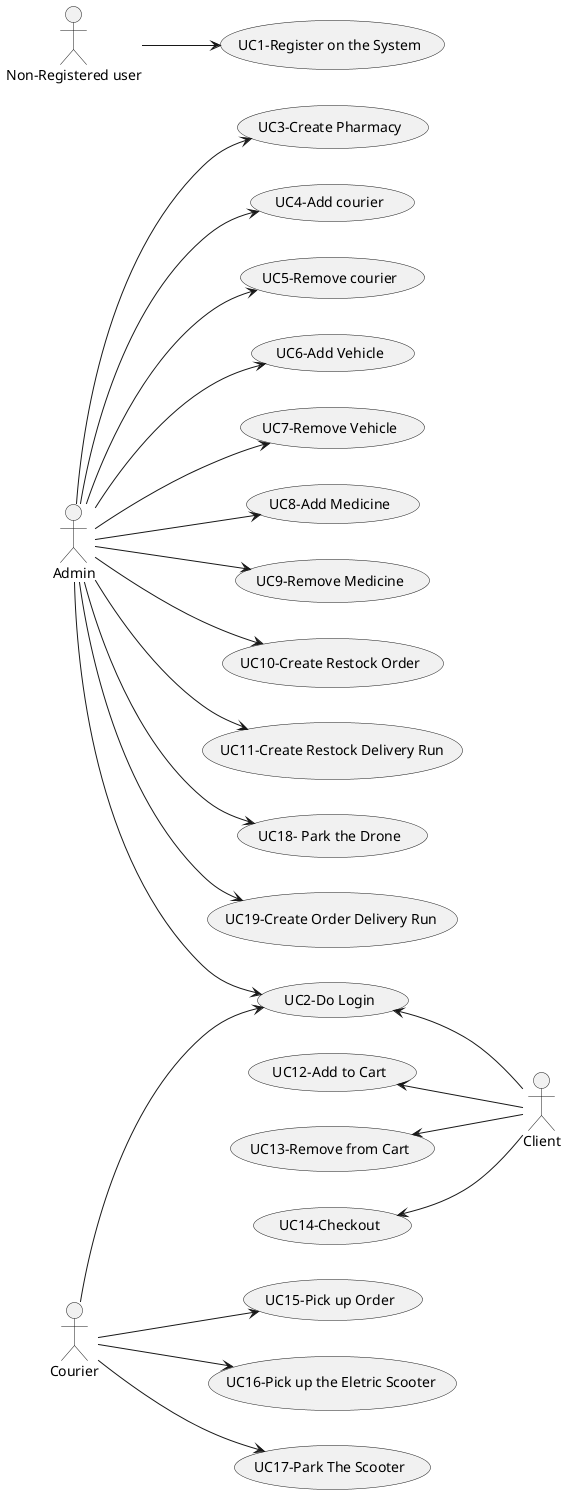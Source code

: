 @startuml

left to right direction

"Admin" as Admin
"Client" as Client
"Courier" as Courier
"Non-Registered user" as Non

Non --> (UC1-Register on the System)

Admin --> (UC2-Do Login)
Admin --> (UC3-Create Pharmacy)
Admin --> (UC4-Add courier)
Admin --> (UC5-Remove courier)
Admin --> (UC6-Add Vehicle)
Admin --> (UC7-Remove Vehicle)
Admin --> (UC8-Add Medicine)
Admin --> (UC9-Remove Medicine)
Admin --> (UC10-Create Restock Order)
Admin --> (UC11-Create Restock Delivery Run)
Admin --> (UC18- Park the Drone)
Admin --> (UC19-Create Order Delivery Run)

(UC2-Do Login) <-- Client
(UC12-Add to Cart) <-- Client
(UC13-Remove from Cart) <-- Client
(UC14-Checkout) <-- Client

Courier --> (UC2-Do Login) 
Courier --> (UC15-Pick up Order)
Courier --> (UC16-Pick up the Eletric Scooter)
Courier --> (UC17-Park The Scooter)


@enduml